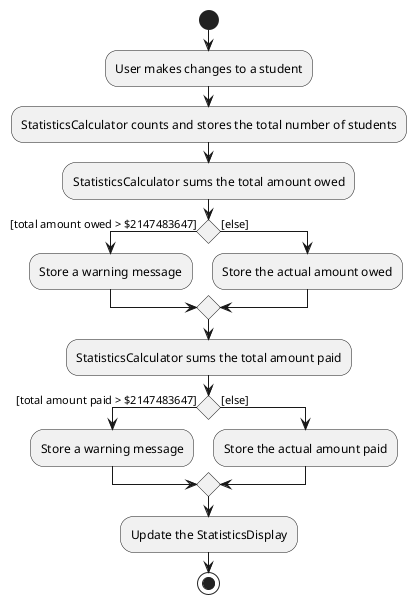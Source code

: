 @startuml
start
:User makes changes to a student;

'Since the beta syntax does not support placing the condition outside the
'diamond we place it as the true branch instead.

:StatisticsCalculator counts and stores the total number of students;

:StatisticsCalculator sums the total amount owed;

if () then ([total amount owed > $2147483647])
    :Store a warning message;
else ([else])
    :Store the actual amount owed;

endif

:StatisticsCalculator sums the total amount paid;

if () then ([total amount paid > $2147483647])
    :Store a warning message;
else ([else])
    :Store the actual amount paid;

endif

:Update the StatisticsDisplay;
stop
@enduml
